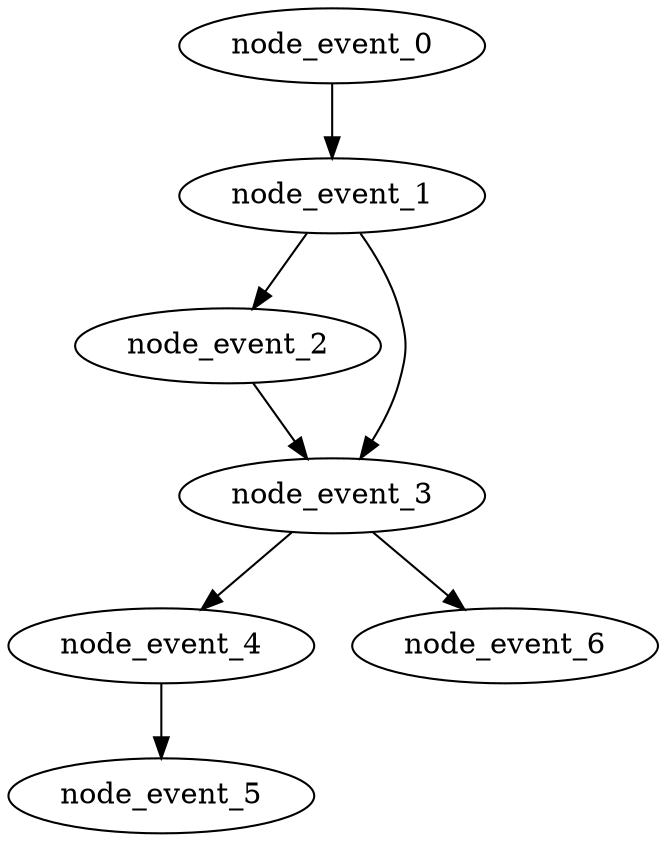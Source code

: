digraph {
    node_event_0 [EventIndex="0" EventType="DotQasm.Scheduling.GateEvent" Depth="1" Dependencies="0" Latency="00:00:00.0010000" Priority="0.010000000000000002"];
    node_event_1 [EventIndex="1" EventType="DotQasm.Scheduling.ControlledGateEvent" Depth="2" Dependencies="1" Latency="00:00:00.0020000" Priority="0.009000000000000001"];
    node_event_2 [EventIndex="2" EventType="DotQasm.Scheduling.GateEvent" Depth="3" Dependencies="2" Latency="00:00:00.0010000" Priority="0.007"];
    node_event_3 [EventIndex="3" EventType="DotQasm.Scheduling.ControlledGateEvent" Depth="4" Dependencies="5" Latency="00:00:00.0020000" Priority="0.006"];
    node_event_4 [EventIndex="4" EventType="DotQasm.Scheduling.GateEvent" Depth="5" Dependencies="6" Latency="00:00:00.0010000" Priority="0.004"];
    node_event_5 [EventIndex="5" EventType="DotQasm.Scheduling.MeasurementEvent" Depth="6" Dependencies="7" Latency="00:00:00.0030000" Priority="0.003"];
    node_event_6 [EventIndex="6" EventType="DotQasm.Scheduling.MeasurementEvent" Depth="5" Dependencies="6" Latency="00:00:00.0030000" Priority="0.003"];
    node_event_0 -> node_event_1;
    node_event_1 -> node_event_2;
    node_event_1 -> node_event_3;
    node_event_2 -> node_event_3;
    node_event_3 -> node_event_4;
    node_event_3 -> node_event_6;
    node_event_4 -> node_event_5;
}
